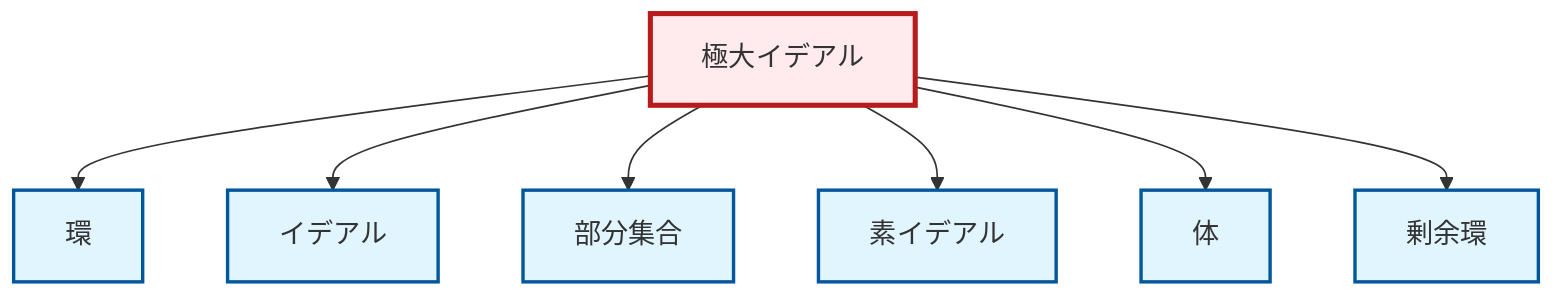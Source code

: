 graph TD
    classDef definition fill:#e1f5fe,stroke:#01579b,stroke-width:2px
    classDef theorem fill:#f3e5f5,stroke:#4a148c,stroke-width:2px
    classDef axiom fill:#fff3e0,stroke:#e65100,stroke-width:2px
    classDef example fill:#e8f5e9,stroke:#1b5e20,stroke-width:2px
    classDef current fill:#ffebee,stroke:#b71c1c,stroke-width:3px
    def-maximal-ideal["極大イデアル"]:::definition
    def-ideal["イデアル"]:::definition
    def-ring["環"]:::definition
    def-field["体"]:::definition
    def-subset["部分集合"]:::definition
    def-quotient-ring["剰余環"]:::definition
    def-prime-ideal["素イデアル"]:::definition
    def-maximal-ideal --> def-ring
    def-maximal-ideal --> def-ideal
    def-maximal-ideal --> def-subset
    def-maximal-ideal --> def-prime-ideal
    def-maximal-ideal --> def-field
    def-maximal-ideal --> def-quotient-ring
    class def-maximal-ideal current